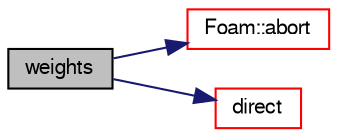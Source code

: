 digraph "weights"
{
  bgcolor="transparent";
  edge [fontname="FreeSans",fontsize="10",labelfontname="FreeSans",labelfontsize="10"];
  node [fontname="FreeSans",fontsize="10",shape=record];
  rankdir="LR";
  Node162 [label="weights",height=0.2,width=0.4,color="black", fillcolor="grey75", style="filled", fontcolor="black"];
  Node162 -> Node163 [color="midnightblue",fontsize="10",style="solid",fontname="FreeSans"];
  Node163 [label="Foam::abort",height=0.2,width=0.4,color="red",URL="$a21124.html#a447107a607d03e417307c203fa5fb44b"];
  Node162 -> Node206 [color="midnightblue",fontsize="10",style="solid",fontname="FreeSans"];
  Node206 [label="direct",height=0.2,width=0.4,color="red",URL="$a22782.html#ae76ee987311e5a64ff3eb5857c82a76a",tooltip="Is the mapping direct. "];
}
